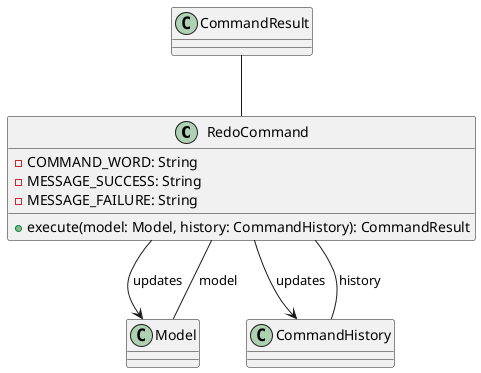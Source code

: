 @startuml

class RedoCommand {
    - COMMAND_WORD: String
    - MESSAGE_SUCCESS: String
    - MESSAGE_FAILURE: String
    + execute(model: Model, history: CommandHistory): CommandResult
}

Model -- RedoCommand : model
CommandHistory -- RedoCommand : history

CommandResult -- RedoCommand

RedoCommand --> Model : updates
RedoCommand --> CommandHistory : updates

@enduml
